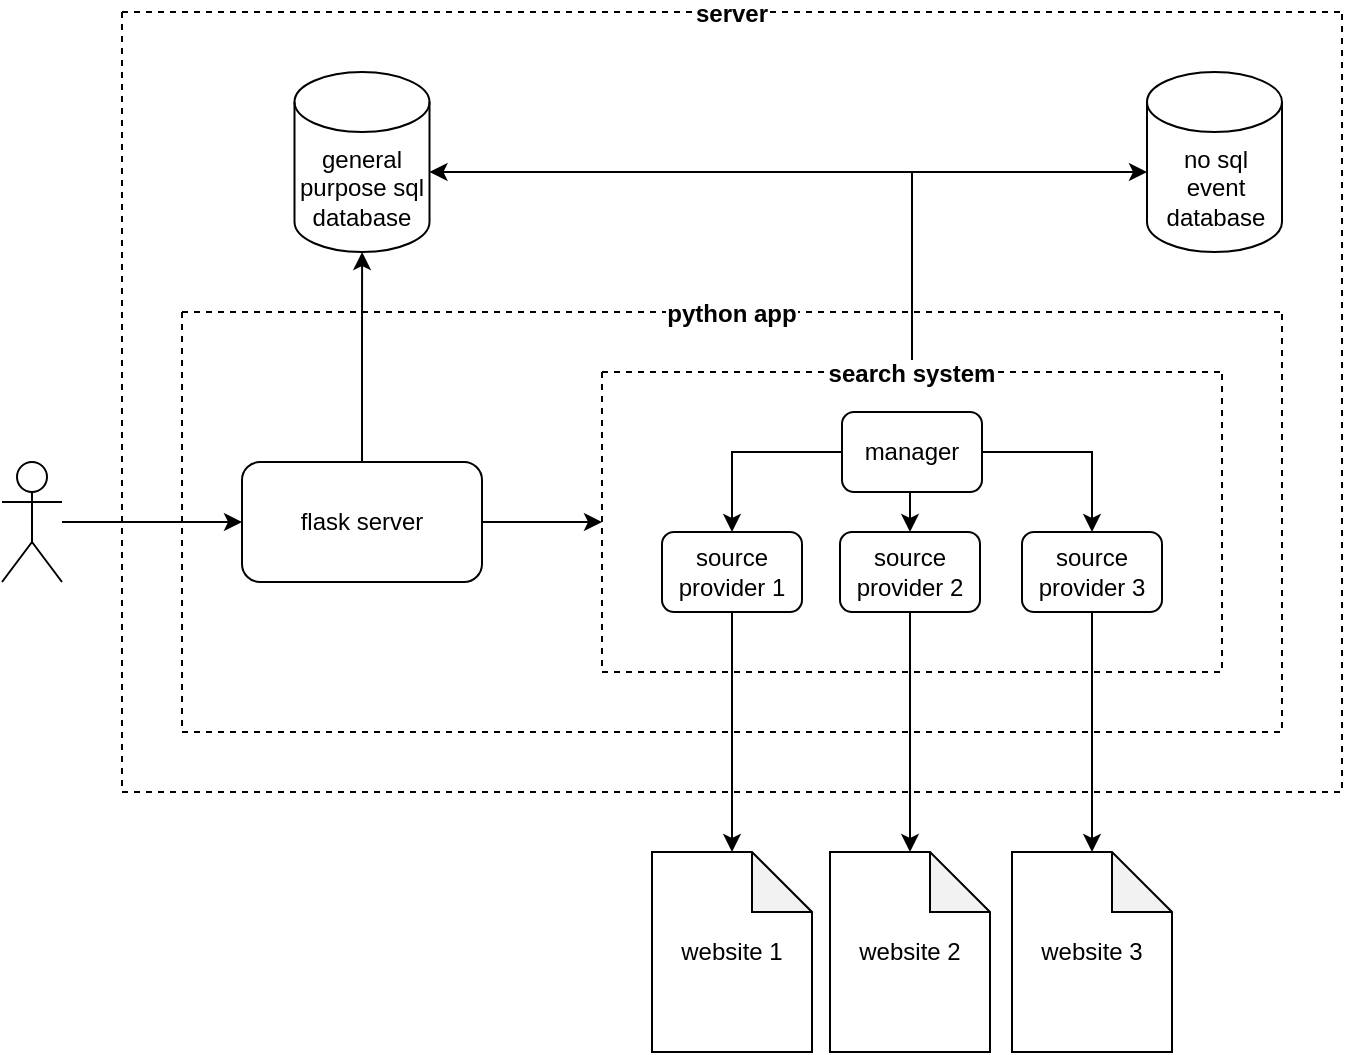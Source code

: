 <mxfile version="24.5.2" type="device">
  <diagram name="Page-1" id="F2iR4fibEvK_MZOJZ2I4">
    <mxGraphModel dx="3463" dy="1473" grid="1" gridSize="10" guides="1" tooltips="1" connect="1" arrows="1" fold="1" page="1" pageScale="1" pageWidth="827" pageHeight="1169" math="0" shadow="0">
      <root>
        <mxCell id="0" />
        <mxCell id="1" parent="0" />
        <mxCell id="lvOvl7uf6GbegHflrdA7-40" style="edgeStyle=orthogonalEdgeStyle;rounded=0;orthogonalLoop=1;jettySize=auto;html=1;exitX=0.5;exitY=0;exitDx=0;exitDy=0;" edge="1" parent="1" source="lvOvl7uf6GbegHflrdA7-16" target="lvOvl7uf6GbegHflrdA7-39">
          <mxGeometry relative="1" as="geometry">
            <Array as="points">
              <mxPoint x="525" y="570" />
            </Array>
          </mxGeometry>
        </mxCell>
        <mxCell id="lvOvl7uf6GbegHflrdA7-41" style="edgeStyle=orthogonalEdgeStyle;rounded=0;orthogonalLoop=1;jettySize=auto;html=1;exitX=0.5;exitY=0;exitDx=0;exitDy=0;" edge="1" parent="1" source="lvOvl7uf6GbegHflrdA7-16" target="lvOvl7uf6GbegHflrdA7-38">
          <mxGeometry relative="1" as="geometry">
            <Array as="points">
              <mxPoint x="525" y="570" />
            </Array>
          </mxGeometry>
        </mxCell>
        <mxCell id="lvOvl7uf6GbegHflrdA7-16" value="search system" style="swimlane;startSize=0;labelBackgroundColor=default;dashed=1;" vertex="1" parent="1">
          <mxGeometry x="370" y="670" width="310" height="150" as="geometry" />
        </mxCell>
        <mxCell id="lvOvl7uf6GbegHflrdA7-25" value="website 1" style="shape=note;whiteSpace=wrap;html=1;backgroundOutline=1;darkOpacity=0.05;" vertex="1" parent="1">
          <mxGeometry x="395" y="910" width="80" height="100" as="geometry" />
        </mxCell>
        <mxCell id="lvOvl7uf6GbegHflrdA7-26" value="website 2" style="shape=note;whiteSpace=wrap;html=1;backgroundOutline=1;darkOpacity=0.05;" vertex="1" parent="1">
          <mxGeometry x="484" y="910" width="80" height="100" as="geometry" />
        </mxCell>
        <mxCell id="lvOvl7uf6GbegHflrdA7-27" value="website 3" style="shape=note;whiteSpace=wrap;html=1;backgroundOutline=1;darkOpacity=0.05;" vertex="1" parent="1">
          <mxGeometry x="575" y="910" width="80" height="100" as="geometry" />
        </mxCell>
        <mxCell id="lvOvl7uf6GbegHflrdA7-28" style="edgeStyle=orthogonalEdgeStyle;rounded=0;orthogonalLoop=1;jettySize=auto;html=1;exitX=0.5;exitY=1;exitDx=0;exitDy=0;" edge="1" parent="1" source="lvOvl7uf6GbegHflrdA7-18" target="lvOvl7uf6GbegHflrdA7-25">
          <mxGeometry relative="1" as="geometry" />
        </mxCell>
        <mxCell id="lvOvl7uf6GbegHflrdA7-29" style="edgeStyle=orthogonalEdgeStyle;rounded=0;orthogonalLoop=1;jettySize=auto;html=1;exitX=0.5;exitY=1;exitDx=0;exitDy=0;" edge="1" parent="1" source="lvOvl7uf6GbegHflrdA7-19" target="lvOvl7uf6GbegHflrdA7-26">
          <mxGeometry relative="1" as="geometry" />
        </mxCell>
        <mxCell id="lvOvl7uf6GbegHflrdA7-30" style="edgeStyle=orthogonalEdgeStyle;rounded=0;orthogonalLoop=1;jettySize=auto;html=1;exitX=0.5;exitY=1;exitDx=0;exitDy=0;" edge="1" parent="1" source="lvOvl7uf6GbegHflrdA7-20" target="lvOvl7uf6GbegHflrdA7-27">
          <mxGeometry relative="1" as="geometry" />
        </mxCell>
        <mxCell id="lvOvl7uf6GbegHflrdA7-31" value="python app" style="swimlane;startSize=0;labelBackgroundColor=default;dashed=1;" vertex="1" parent="1">
          <mxGeometry x="160" y="640" width="550" height="210" as="geometry" />
        </mxCell>
        <mxCell id="lvOvl7uf6GbegHflrdA7-36" style="edgeStyle=orthogonalEdgeStyle;rounded=0;orthogonalLoop=1;jettySize=auto;html=1;exitX=1;exitY=0.5;exitDx=0;exitDy=0;" edge="1" parent="1" source="lvOvl7uf6GbegHflrdA7-33" target="lvOvl7uf6GbegHflrdA7-16">
          <mxGeometry relative="1" as="geometry" />
        </mxCell>
        <mxCell id="lvOvl7uf6GbegHflrdA7-45" style="edgeStyle=orthogonalEdgeStyle;rounded=0;orthogonalLoop=1;jettySize=auto;html=1;" edge="1" parent="1" source="lvOvl7uf6GbegHflrdA7-37" target="lvOvl7uf6GbegHflrdA7-33">
          <mxGeometry relative="1" as="geometry" />
        </mxCell>
        <mxCell id="lvOvl7uf6GbegHflrdA7-37" value="" style="shape=umlActor;verticalLabelPosition=bottom;verticalAlign=top;html=1;outlineConnect=0;" vertex="1" parent="1">
          <mxGeometry x="70" y="715" width="30" height="60" as="geometry" />
        </mxCell>
        <mxCell id="lvOvl7uf6GbegHflrdA7-43" value="server" style="swimlane;startSize=0;dashed=1;labelBackgroundColor=default;" vertex="1" parent="1">
          <mxGeometry x="130" y="490" width="610" height="390" as="geometry" />
        </mxCell>
        <mxCell id="lvOvl7uf6GbegHflrdA7-33" value="flask server" style="rounded=1;whiteSpace=wrap;html=1;" vertex="1" parent="lvOvl7uf6GbegHflrdA7-43">
          <mxGeometry x="60" y="225" width="120" height="60" as="geometry" />
        </mxCell>
        <mxCell id="lvOvl7uf6GbegHflrdA7-38" value="&lt;div&gt;no sql&lt;/div&gt;event database" style="shape=cylinder3;whiteSpace=wrap;html=1;boundedLbl=1;backgroundOutline=1;size=15;" vertex="1" parent="lvOvl7uf6GbegHflrdA7-43">
          <mxGeometry x="512.5" y="30" width="67.5" height="90" as="geometry" />
        </mxCell>
        <mxCell id="lvOvl7uf6GbegHflrdA7-39" value="general purpose sql database" style="shape=cylinder3;whiteSpace=wrap;html=1;boundedLbl=1;backgroundOutline=1;size=15;" vertex="1" parent="lvOvl7uf6GbegHflrdA7-43">
          <mxGeometry x="86.25" y="30" width="67.5" height="90" as="geometry" />
        </mxCell>
        <mxCell id="lvOvl7uf6GbegHflrdA7-42" style="edgeStyle=orthogonalEdgeStyle;rounded=0;orthogonalLoop=1;jettySize=auto;html=1;exitX=0.5;exitY=0;exitDx=0;exitDy=0;" edge="1" parent="lvOvl7uf6GbegHflrdA7-43" source="lvOvl7uf6GbegHflrdA7-33" target="lvOvl7uf6GbegHflrdA7-39">
          <mxGeometry relative="1" as="geometry" />
        </mxCell>
        <mxCell id="lvOvl7uf6GbegHflrdA7-18" value="source provider 1" style="rounded=1;whiteSpace=wrap;html=1;" vertex="1" parent="lvOvl7uf6GbegHflrdA7-43">
          <mxGeometry x="270" y="260" width="70" height="40" as="geometry" />
        </mxCell>
        <mxCell id="lvOvl7uf6GbegHflrdA7-19" value="source provider 2" style="rounded=1;whiteSpace=wrap;html=1;" vertex="1" parent="lvOvl7uf6GbegHflrdA7-43">
          <mxGeometry x="359" y="260" width="70" height="40" as="geometry" />
        </mxCell>
        <mxCell id="lvOvl7uf6GbegHflrdA7-20" value="source provider 3" style="rounded=1;whiteSpace=wrap;html=1;" vertex="1" parent="lvOvl7uf6GbegHflrdA7-43">
          <mxGeometry x="450" y="260" width="70" height="40" as="geometry" />
        </mxCell>
        <mxCell id="lvOvl7uf6GbegHflrdA7-22" style="edgeStyle=orthogonalEdgeStyle;rounded=0;orthogonalLoop=1;jettySize=auto;html=1;exitX=0.5;exitY=1;exitDx=0;exitDy=0;entryX=0.5;entryY=0;entryDx=0;entryDy=0;" edge="1" parent="lvOvl7uf6GbegHflrdA7-43" source="lvOvl7uf6GbegHflrdA7-21" target="lvOvl7uf6GbegHflrdA7-19">
          <mxGeometry relative="1" as="geometry" />
        </mxCell>
        <mxCell id="lvOvl7uf6GbegHflrdA7-23" style="edgeStyle=orthogonalEdgeStyle;rounded=0;orthogonalLoop=1;jettySize=auto;html=1;exitX=0;exitY=0.5;exitDx=0;exitDy=0;" edge="1" parent="lvOvl7uf6GbegHflrdA7-43" source="lvOvl7uf6GbegHflrdA7-21" target="lvOvl7uf6GbegHflrdA7-18">
          <mxGeometry relative="1" as="geometry" />
        </mxCell>
        <mxCell id="lvOvl7uf6GbegHflrdA7-24" style="edgeStyle=orthogonalEdgeStyle;rounded=0;orthogonalLoop=1;jettySize=auto;html=1;exitX=1;exitY=0.5;exitDx=0;exitDy=0;" edge="1" parent="lvOvl7uf6GbegHflrdA7-43" source="lvOvl7uf6GbegHflrdA7-21" target="lvOvl7uf6GbegHflrdA7-20">
          <mxGeometry relative="1" as="geometry" />
        </mxCell>
        <mxCell id="lvOvl7uf6GbegHflrdA7-21" value="manager" style="rounded=1;whiteSpace=wrap;html=1;" vertex="1" parent="lvOvl7uf6GbegHflrdA7-43">
          <mxGeometry x="360" y="200" width="70" height="40" as="geometry" />
        </mxCell>
      </root>
    </mxGraphModel>
  </diagram>
</mxfile>
